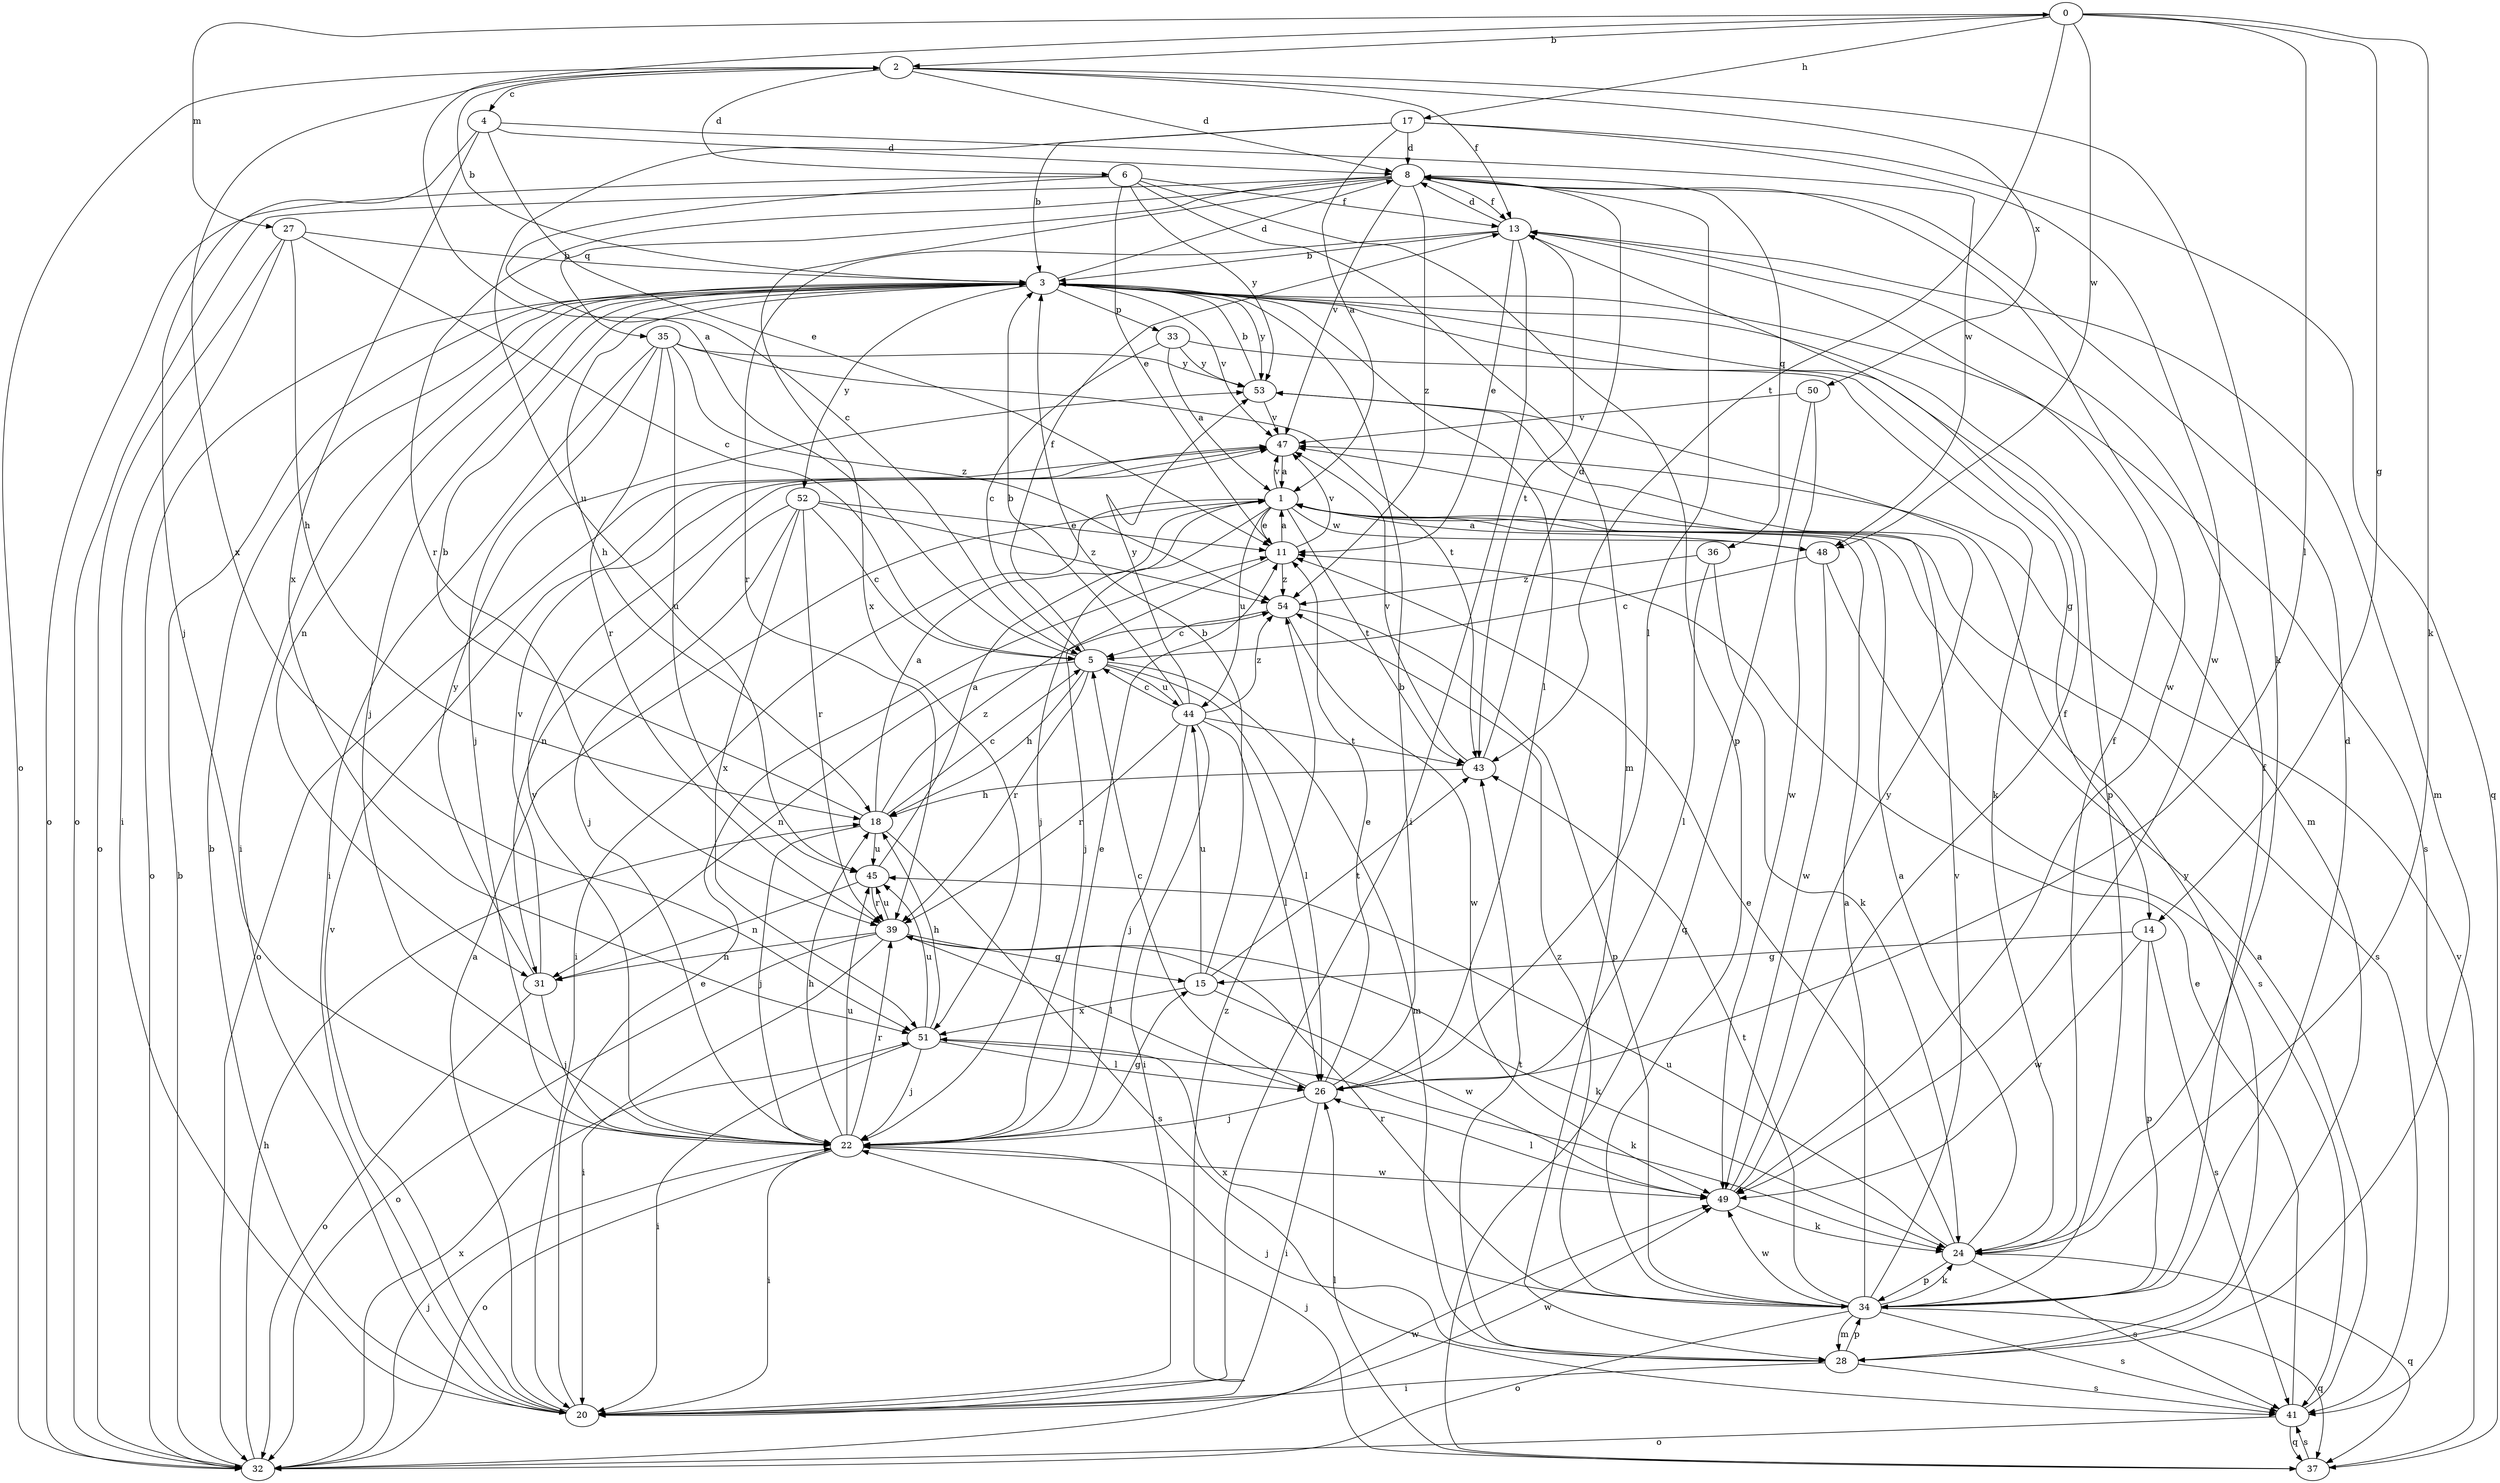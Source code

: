 strict digraph  {
0;
1;
2;
3;
4;
5;
6;
8;
11;
13;
14;
15;
17;
18;
20;
22;
24;
26;
27;
28;
31;
32;
33;
34;
35;
36;
37;
39;
41;
43;
44;
45;
47;
48;
49;
50;
51;
52;
53;
54;
0 -> 2  [label=b];
0 -> 14  [label=g];
0 -> 17  [label=h];
0 -> 24  [label=k];
0 -> 26  [label=l];
0 -> 27  [label=m];
0 -> 43  [label=t];
0 -> 48  [label=w];
1 -> 11  [label=e];
1 -> 20  [label=i];
1 -> 22  [label=j];
1 -> 41  [label=s];
1 -> 43  [label=t];
1 -> 44  [label=u];
1 -> 47  [label=v];
1 -> 48  [label=w];
2 -> 4  [label=c];
2 -> 6  [label=d];
2 -> 8  [label=d];
2 -> 13  [label=f];
2 -> 24  [label=k];
2 -> 32  [label=o];
2 -> 50  [label=x];
2 -> 51  [label=x];
3 -> 2  [label=b];
3 -> 8  [label=d];
3 -> 14  [label=g];
3 -> 18  [label=h];
3 -> 20  [label=i];
3 -> 22  [label=j];
3 -> 26  [label=l];
3 -> 28  [label=m];
3 -> 31  [label=n];
3 -> 32  [label=o];
3 -> 33  [label=p];
3 -> 34  [label=p];
3 -> 41  [label=s];
3 -> 47  [label=v];
3 -> 52  [label=y];
3 -> 53  [label=y];
4 -> 8  [label=d];
4 -> 11  [label=e];
4 -> 22  [label=j];
4 -> 48  [label=w];
4 -> 51  [label=x];
5 -> 0  [label=a];
5 -> 13  [label=f];
5 -> 18  [label=h];
5 -> 26  [label=l];
5 -> 28  [label=m];
5 -> 31  [label=n];
5 -> 39  [label=r];
5 -> 44  [label=u];
6 -> 5  [label=c];
6 -> 11  [label=e];
6 -> 13  [label=f];
6 -> 28  [label=m];
6 -> 32  [label=o];
6 -> 34  [label=p];
6 -> 53  [label=y];
8 -> 13  [label=f];
8 -> 26  [label=l];
8 -> 32  [label=o];
8 -> 35  [label=q];
8 -> 36  [label=q];
8 -> 39  [label=r];
8 -> 47  [label=v];
8 -> 49  [label=w];
8 -> 51  [label=x];
8 -> 54  [label=z];
11 -> 1  [label=a];
11 -> 22  [label=j];
11 -> 47  [label=v];
11 -> 54  [label=z];
13 -> 3  [label=b];
13 -> 8  [label=d];
13 -> 11  [label=e];
13 -> 20  [label=i];
13 -> 28  [label=m];
13 -> 39  [label=r];
13 -> 43  [label=t];
14 -> 15  [label=g];
14 -> 34  [label=p];
14 -> 41  [label=s];
14 -> 49  [label=w];
15 -> 3  [label=b];
15 -> 43  [label=t];
15 -> 44  [label=u];
15 -> 49  [label=w];
15 -> 51  [label=x];
17 -> 1  [label=a];
17 -> 3  [label=b];
17 -> 8  [label=d];
17 -> 37  [label=q];
17 -> 45  [label=u];
17 -> 49  [label=w];
18 -> 1  [label=a];
18 -> 3  [label=b];
18 -> 5  [label=c];
18 -> 22  [label=j];
18 -> 41  [label=s];
18 -> 45  [label=u];
18 -> 54  [label=z];
20 -> 1  [label=a];
20 -> 3  [label=b];
20 -> 11  [label=e];
20 -> 47  [label=v];
20 -> 49  [label=w];
20 -> 54  [label=z];
22 -> 11  [label=e];
22 -> 15  [label=g];
22 -> 18  [label=h];
22 -> 20  [label=i];
22 -> 32  [label=o];
22 -> 39  [label=r];
22 -> 45  [label=u];
22 -> 47  [label=v];
22 -> 49  [label=w];
24 -> 1  [label=a];
24 -> 11  [label=e];
24 -> 13  [label=f];
24 -> 34  [label=p];
24 -> 37  [label=q];
24 -> 41  [label=s];
24 -> 45  [label=u];
26 -> 3  [label=b];
26 -> 5  [label=c];
26 -> 11  [label=e];
26 -> 20  [label=i];
26 -> 22  [label=j];
27 -> 3  [label=b];
27 -> 5  [label=c];
27 -> 18  [label=h];
27 -> 20  [label=i];
27 -> 32  [label=o];
28 -> 20  [label=i];
28 -> 22  [label=j];
28 -> 34  [label=p];
28 -> 41  [label=s];
28 -> 43  [label=t];
28 -> 53  [label=y];
31 -> 22  [label=j];
31 -> 32  [label=o];
31 -> 47  [label=v];
31 -> 53  [label=y];
32 -> 3  [label=b];
32 -> 18  [label=h];
32 -> 22  [label=j];
32 -> 49  [label=w];
32 -> 51  [label=x];
33 -> 1  [label=a];
33 -> 5  [label=c];
33 -> 24  [label=k];
33 -> 53  [label=y];
34 -> 1  [label=a];
34 -> 8  [label=d];
34 -> 13  [label=f];
34 -> 24  [label=k];
34 -> 28  [label=m];
34 -> 32  [label=o];
34 -> 37  [label=q];
34 -> 39  [label=r];
34 -> 41  [label=s];
34 -> 43  [label=t];
34 -> 47  [label=v];
34 -> 49  [label=w];
34 -> 51  [label=x];
34 -> 54  [label=z];
35 -> 20  [label=i];
35 -> 22  [label=j];
35 -> 39  [label=r];
35 -> 43  [label=t];
35 -> 45  [label=u];
35 -> 53  [label=y];
35 -> 54  [label=z];
36 -> 24  [label=k];
36 -> 26  [label=l];
36 -> 54  [label=z];
37 -> 22  [label=j];
37 -> 26  [label=l];
37 -> 41  [label=s];
37 -> 47  [label=v];
39 -> 15  [label=g];
39 -> 20  [label=i];
39 -> 24  [label=k];
39 -> 26  [label=l];
39 -> 31  [label=n];
39 -> 32  [label=o];
39 -> 45  [label=u];
41 -> 1  [label=a];
41 -> 11  [label=e];
41 -> 32  [label=o];
41 -> 37  [label=q];
43 -> 8  [label=d];
43 -> 18  [label=h];
43 -> 47  [label=v];
44 -> 3  [label=b];
44 -> 5  [label=c];
44 -> 20  [label=i];
44 -> 22  [label=j];
44 -> 26  [label=l];
44 -> 39  [label=r];
44 -> 43  [label=t];
44 -> 53  [label=y];
44 -> 54  [label=z];
45 -> 1  [label=a];
45 -> 31  [label=n];
45 -> 39  [label=r];
47 -> 1  [label=a];
47 -> 32  [label=o];
48 -> 1  [label=a];
48 -> 5  [label=c];
48 -> 41  [label=s];
48 -> 49  [label=w];
49 -> 13  [label=f];
49 -> 24  [label=k];
49 -> 26  [label=l];
49 -> 53  [label=y];
50 -> 37  [label=q];
50 -> 47  [label=v];
50 -> 49  [label=w];
51 -> 18  [label=h];
51 -> 20  [label=i];
51 -> 22  [label=j];
51 -> 24  [label=k];
51 -> 26  [label=l];
51 -> 45  [label=u];
52 -> 5  [label=c];
52 -> 11  [label=e];
52 -> 22  [label=j];
52 -> 31  [label=n];
52 -> 39  [label=r];
52 -> 51  [label=x];
52 -> 54  [label=z];
53 -> 3  [label=b];
53 -> 47  [label=v];
54 -> 5  [label=c];
54 -> 34  [label=p];
54 -> 49  [label=w];
}
